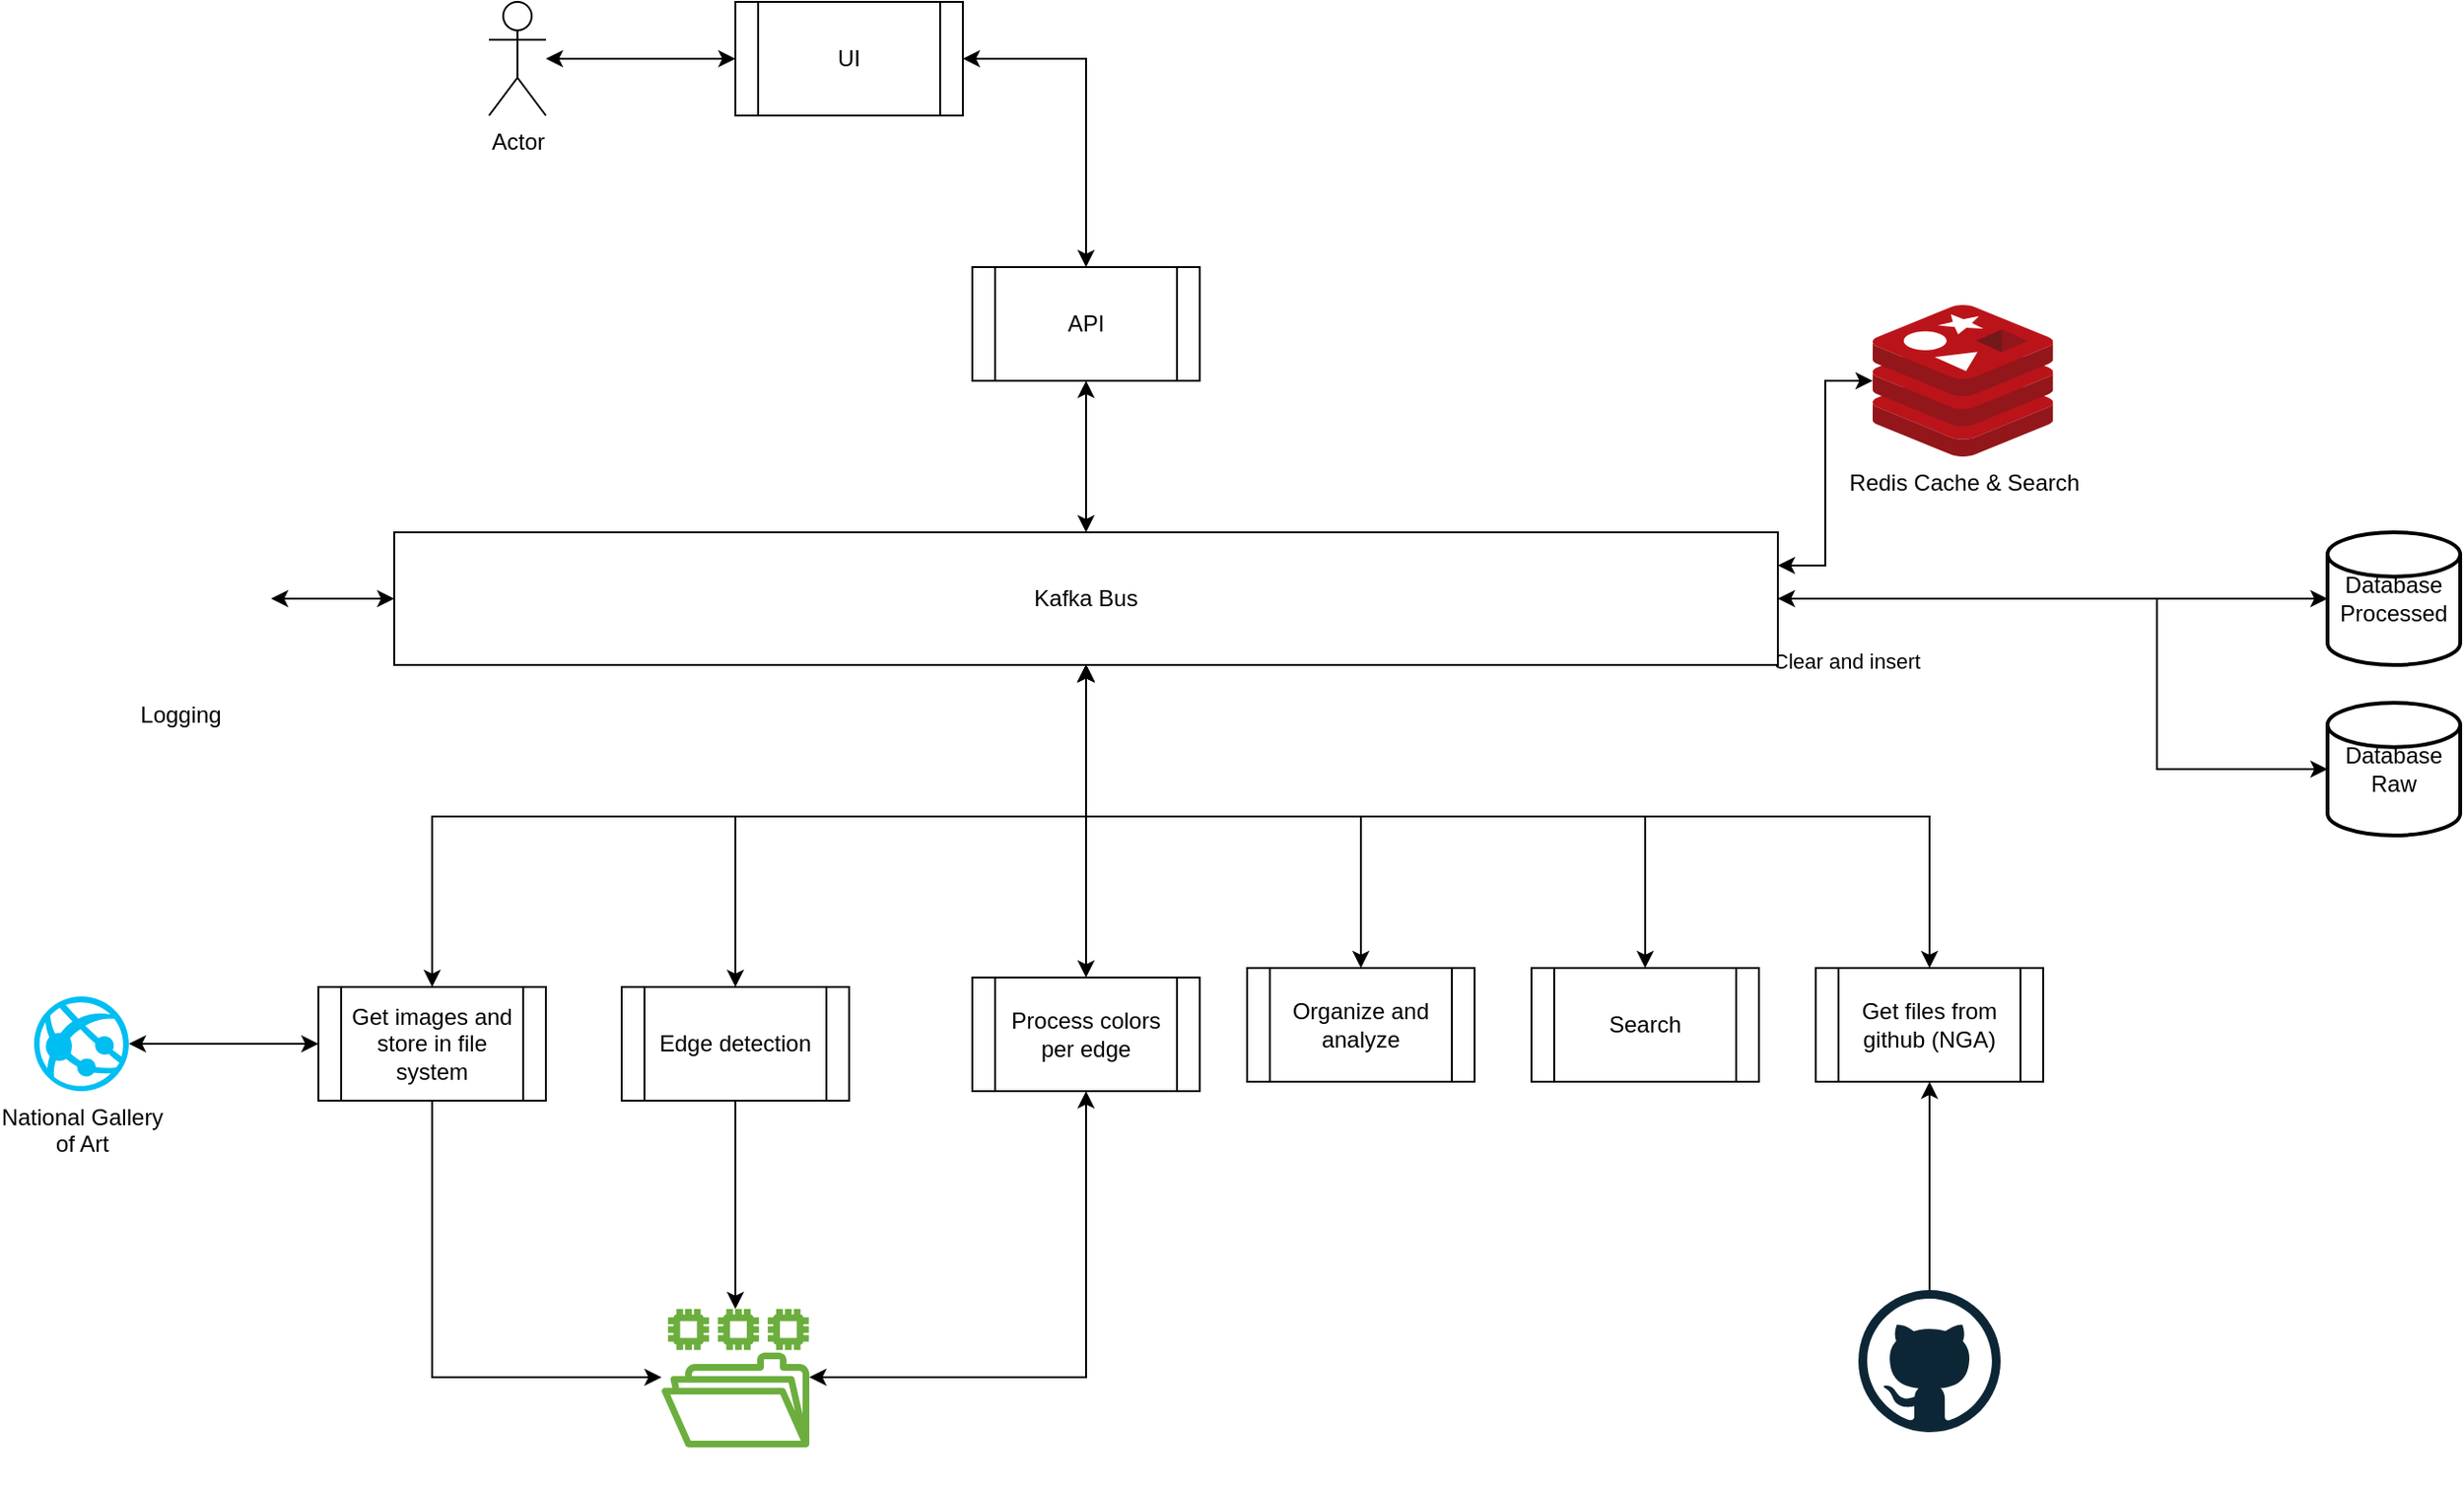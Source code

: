 <mxfile version="15.2.7" type="device"><diagram id="ZOQizk8A01KSsJtLAH6b" name="Architecture"><mxGraphModel dx="2401" dy="1380" grid="1" gridSize="10" guides="1" tooltips="1" connect="1" arrows="1" fold="1" page="1" pageScale="1" pageWidth="850" pageHeight="1100" math="0" shadow="0"><root><mxCell id="0"/><mxCell id="1" parent="0"/><mxCell id="HBMZVi5Wcl1smKjIRGM6-10" style="edgeStyle=orthogonalEdgeStyle;rounded=0;orthogonalLoop=1;jettySize=auto;html=1;exitX=1;exitY=0.5;exitDx=0;exitDy=0;entryX=0;entryY=0.5;entryDx=0;entryDy=0;entryPerimeter=0;startArrow=none;startFill=0;" parent="1" source="HBMZVi5Wcl1smKjIRGM6-26" target="HBMZVi5Wcl1smKjIRGM6-9" edge="1"><mxGeometry relative="1" as="geometry"><Array as="points"><mxPoint x="1020" y="325"/><mxPoint x="1020" y="415"/></Array></mxGeometry></mxCell><mxCell id="HBMZVi5Wcl1smKjIRGM6-40" value="Clear and insert" style="edgeLabel;html=1;align=center;verticalAlign=middle;resizable=0;points=[];" parent="HBMZVi5Wcl1smKjIRGM6-10" vertex="1" connectable="0"><mxGeometry x="-0.814" relative="1" as="geometry"><mxPoint y="33" as="offset"/></mxGeometry></mxCell><mxCell id="fwUZ1HxrBO0fcuM-FG7x-1" style="edgeStyle=orthogonalEdgeStyle;rounded=0;jumpStyle=arc;orthogonalLoop=1;jettySize=auto;html=1;entryX=0.5;entryY=1;entryDx=0;entryDy=0;startArrow=classic;startFill=1;" parent="1" source="HBMZVi5Wcl1smKjIRGM6-1" target="HBMZVi5Wcl1smKjIRGM6-26" edge="1"><mxGeometry relative="1" as="geometry"><Array as="points"><mxPoint x="900" y="440"/><mxPoint x="455" y="440"/></Array></mxGeometry></mxCell><mxCell id="HBMZVi5Wcl1smKjIRGM6-1" value="Get files from github (NGA)" style="shape=process;whiteSpace=wrap;html=1;backgroundOutline=1;" parent="1" vertex="1"><mxGeometry x="840" y="520" width="120" height="60" as="geometry"/></mxCell><mxCell id="HBMZVi5Wcl1smKjIRGM6-15" style="edgeStyle=orthogonalEdgeStyle;rounded=0;orthogonalLoop=1;jettySize=auto;html=1;entryX=0.5;entryY=0;entryDx=0;entryDy=0;startArrow=classic;startFill=1;exitX=0.5;exitY=1;exitDx=0;exitDy=0;" parent="1" target="HBMZVi5Wcl1smKjIRGM6-14" edge="1" source="HBMZVi5Wcl1smKjIRGM6-26"><mxGeometry relative="1" as="geometry"><mxPoint x="110" y="360" as="sourcePoint"/><Array as="points"><mxPoint x="455" y="440"/><mxPoint x="110" y="440"/></Array></mxGeometry></mxCell><mxCell id="HBMZVi5Wcl1smKjIRGM6-7" style="edgeStyle=orthogonalEdgeStyle;rounded=0;orthogonalLoop=1;jettySize=auto;html=1;startArrow=none;startFill=0;" parent="1" source="HBMZVi5Wcl1smKjIRGM6-6" target="HBMZVi5Wcl1smKjIRGM6-1" edge="1"><mxGeometry relative="1" as="geometry"/></mxCell><mxCell id="HBMZVi5Wcl1smKjIRGM6-6" value="" style="dashed=0;outlineConnect=0;html=1;align=center;labelPosition=center;verticalLabelPosition=bottom;verticalAlign=top;shape=mxgraph.weblogos.github" parent="1" vertex="1"><mxGeometry x="862.5" y="690" width="75" height="75" as="geometry"/></mxCell><mxCell id="7AgaIfi3b7PFPYDiTTvv-13" style="edgeStyle=orthogonalEdgeStyle;rounded=0;orthogonalLoop=1;jettySize=auto;html=1;entryX=1;entryY=0.25;entryDx=0;entryDy=0;startArrow=classic;startFill=1;" parent="1" source="HBMZVi5Wcl1smKjIRGM6-8" target="HBMZVi5Wcl1smKjIRGM6-26" edge="1"><mxGeometry relative="1" as="geometry"><mxPoint x="840" y="220" as="sourcePoint"/></mxGeometry></mxCell><mxCell id="HBMZVi5Wcl1smKjIRGM6-8" value="Redis Cache &amp;amp; Search" style="sketch=0;aspect=fixed;html=1;points=[];align=center;image;fontSize=12;image=img/lib/mscae/Cache_Redis_Product.svg;" parent="1" vertex="1"><mxGeometry x="870" y="170" width="95.24" height="80" as="geometry"/></mxCell><mxCell id="HBMZVi5Wcl1smKjIRGM6-9" value="Database&lt;br&gt;Raw" style="strokeWidth=2;html=1;shape=mxgraph.flowchart.database;whiteSpace=wrap;" parent="1" vertex="1"><mxGeometry x="1110" y="380" width="70" height="70" as="geometry"/></mxCell><mxCell id="HBMZVi5Wcl1smKjIRGM6-50" style="edgeStyle=orthogonalEdgeStyle;rounded=0;orthogonalLoop=1;jettySize=auto;html=1;entryX=1;entryY=0.5;entryDx=0;entryDy=0;entryPerimeter=0;startArrow=classic;startFill=1;" parent="1" source="HBMZVi5Wcl1smKjIRGM6-14" target="HBMZVi5Wcl1smKjIRGM6-49" edge="1"><mxGeometry relative="1" as="geometry"/></mxCell><mxCell id="fwUZ1HxrBO0fcuM-FG7x-2" style="edgeStyle=orthogonalEdgeStyle;rounded=0;jumpStyle=arc;orthogonalLoop=1;jettySize=auto;html=1;" parent="1" source="HBMZVi5Wcl1smKjIRGM6-14" target="HBMZVi5Wcl1smKjIRGM6-51" edge="1"><mxGeometry relative="1" as="geometry"><Array as="points"><mxPoint x="110" y="736"/></Array></mxGeometry></mxCell><mxCell id="HBMZVi5Wcl1smKjIRGM6-14" value="Get images and store in file system" style="shape=process;whiteSpace=wrap;html=1;backgroundOutline=1;" parent="1" vertex="1"><mxGeometry x="50" y="530" width="120" height="60" as="geometry"/></mxCell><mxCell id="HBMZVi5Wcl1smKjIRGM6-21" style="edgeStyle=orthogonalEdgeStyle;rounded=0;orthogonalLoop=1;jettySize=auto;html=1;exitX=0.5;exitY=0;exitDx=0;exitDy=0;startArrow=classic;startFill=1;entryX=0.5;entryY=1;entryDx=0;entryDy=0;" parent="1" source="HBMZVi5Wcl1smKjIRGM6-19" target="HBMZVi5Wcl1smKjIRGM6-26" edge="1"><mxGeometry relative="1" as="geometry"><mxPoint x="322.034" y="460" as="targetPoint"/><Array as="points"><mxPoint x="270" y="440"/><mxPoint x="455" y="440"/></Array></mxGeometry></mxCell><mxCell id="7AgaIfi3b7PFPYDiTTvv-1" style="edgeStyle=orthogonalEdgeStyle;rounded=0;orthogonalLoop=1;jettySize=auto;html=1;" parent="1" source="HBMZVi5Wcl1smKjIRGM6-19" target="HBMZVi5Wcl1smKjIRGM6-51" edge="1"><mxGeometry relative="1" as="geometry"/></mxCell><mxCell id="HBMZVi5Wcl1smKjIRGM6-19" value="Edge detection" style="shape=process;whiteSpace=wrap;html=1;backgroundOutline=1;" parent="1" vertex="1"><mxGeometry x="210" y="530" width="120" height="60" as="geometry"/></mxCell><mxCell id="HBMZVi5Wcl1smKjIRGM6-30" style="edgeStyle=orthogonalEdgeStyle;rounded=0;orthogonalLoop=1;jettySize=auto;html=1;startArrow=classic;startFill=1;" parent="1" source="HBMZVi5Wcl1smKjIRGM6-22" edge="1"><mxGeometry relative="1" as="geometry"><mxPoint x="455" y="360" as="targetPoint"/></mxGeometry></mxCell><mxCell id="7AgaIfi3b7PFPYDiTTvv-2" style="edgeStyle=orthogonalEdgeStyle;rounded=0;orthogonalLoop=1;jettySize=auto;html=1;startArrow=classic;startFill=1;exitX=0.5;exitY=1;exitDx=0;exitDy=0;" parent="1" source="HBMZVi5Wcl1smKjIRGM6-22" target="HBMZVi5Wcl1smKjIRGM6-51" edge="1"><mxGeometry relative="1" as="geometry"><Array as="points"><mxPoint x="455" y="736"/></Array></mxGeometry></mxCell><mxCell id="HBMZVi5Wcl1smKjIRGM6-22" value="Process colors per edge" style="shape=process;whiteSpace=wrap;html=1;backgroundOutline=1;" parent="1" vertex="1"><mxGeometry x="395" y="525" width="120" height="60" as="geometry"/></mxCell><mxCell id="HBMZVi5Wcl1smKjIRGM6-27" value="" style="group" parent="1" vertex="1" connectable="0"><mxGeometry x="90" y="290" width="730" height="70" as="geometry"/></mxCell><mxCell id="HBMZVi5Wcl1smKjIRGM6-26" value="Kafka Bus" style="rounded=0;whiteSpace=wrap;html=1;" parent="HBMZVi5Wcl1smKjIRGM6-27" vertex="1"><mxGeometry width="730" height="70" as="geometry"/></mxCell><mxCell id="HBMZVi5Wcl1smKjIRGM6-5" value="" style="shape=image;verticalLabelPosition=bottom;labelBackgroundColor=#ffffff;verticalAlign=top;aspect=fixed;imageAspect=0;image=https://upload.wikimedia.org/wikipedia/commons/thumb/0/05/Apache_kafka.svg/154px-Apache_kafka.svg.png;" parent="HBMZVi5Wcl1smKjIRGM6-27" vertex="1"><mxGeometry x="15.208" y="10" width="34.72" height="56.36" as="geometry"/></mxCell><mxCell id="HBMZVi5Wcl1smKjIRGM6-39" style="edgeStyle=orthogonalEdgeStyle;rounded=0;orthogonalLoop=1;jettySize=auto;html=1;entryX=0;entryY=0.5;entryDx=0;entryDy=0;startArrow=classic;startFill=1;" parent="1" source="HBMZVi5Wcl1smKjIRGM6-38" target="HBMZVi5Wcl1smKjIRGM6-26" edge="1"><mxGeometry relative="1" as="geometry"/></mxCell><mxCell id="HBMZVi5Wcl1smKjIRGM6-38" value="Logging" style="shape=image;verticalLabelPosition=bottom;labelBackgroundColor=none;verticalAlign=top;aspect=fixed;imageAspect=0;image=https://cdn.worldvectorlogo.com/logos/elastic-stack.svg;imageBackground=none;" parent="1" vertex="1"><mxGeometry x="-70" y="277.5" width="95" height="95" as="geometry"/></mxCell><mxCell id="HBMZVi5Wcl1smKjIRGM6-42" style="edgeStyle=orthogonalEdgeStyle;rounded=0;orthogonalLoop=1;jettySize=auto;html=1;entryX=0.5;entryY=0;entryDx=0;entryDy=0;startArrow=classic;startFill=1;" parent="1" source="HBMZVi5Wcl1smKjIRGM6-41" target="HBMZVi5Wcl1smKjIRGM6-26" edge="1"><mxGeometry relative="1" as="geometry"/></mxCell><mxCell id="HBMZVi5Wcl1smKjIRGM6-41" value="API" style="shape=process;whiteSpace=wrap;html=1;backgroundOutline=1;" parent="1" vertex="1"><mxGeometry x="395" y="150" width="120" height="60" as="geometry"/></mxCell><mxCell id="HBMZVi5Wcl1smKjIRGM6-46" style="edgeStyle=orthogonalEdgeStyle;rounded=0;orthogonalLoop=1;jettySize=auto;html=1;entryX=0.5;entryY=0;entryDx=0;entryDy=0;startArrow=classic;startFill=1;" parent="1" source="HBMZVi5Wcl1smKjIRGM6-43" target="HBMZVi5Wcl1smKjIRGM6-41" edge="1"><mxGeometry relative="1" as="geometry"/></mxCell><mxCell id="HBMZVi5Wcl1smKjIRGM6-43" value="UI" style="shape=process;whiteSpace=wrap;html=1;backgroundOutline=1;" parent="1" vertex="1"><mxGeometry x="270" y="10" width="120" height="60" as="geometry"/></mxCell><mxCell id="HBMZVi5Wcl1smKjIRGM6-48" style="edgeStyle=orthogonalEdgeStyle;rounded=0;orthogonalLoop=1;jettySize=auto;html=1;entryX=0;entryY=0.5;entryDx=0;entryDy=0;startArrow=classic;startFill=1;" parent="1" source="HBMZVi5Wcl1smKjIRGM6-47" target="HBMZVi5Wcl1smKjIRGM6-43" edge="1"><mxGeometry relative="1" as="geometry"/></mxCell><mxCell id="HBMZVi5Wcl1smKjIRGM6-47" value="Actor" style="shape=umlActor;verticalLabelPosition=bottom;verticalAlign=top;html=1;outlineConnect=0;" parent="1" vertex="1"><mxGeometry x="140" y="10" width="30" height="60" as="geometry"/></mxCell><mxCell id="HBMZVi5Wcl1smKjIRGM6-49" value="National Gallery &lt;br&gt;of Art" style="verticalLabelPosition=bottom;html=1;verticalAlign=top;align=center;strokeColor=none;fillColor=#00BEF2;shape=mxgraph.azure.azure_website;pointerEvents=1;" parent="1" vertex="1"><mxGeometry x="-100" y="535" width="50" height="50" as="geometry"/></mxCell><mxCell id="HBMZVi5Wcl1smKjIRGM6-51" value="&lt;font color=&quot;#ffffff&quot;&gt;Local File system&lt;/font&gt;" style="sketch=0;outlineConnect=0;fontColor=#232F3E;gradientColor=none;fillColor=#6CAE3E;strokeColor=none;dashed=0;verticalLabelPosition=bottom;verticalAlign=top;align=center;html=1;fontSize=12;fontStyle=0;aspect=fixed;pointerEvents=1;shape=mxgraph.aws4.file_system;" parent="1" vertex="1"><mxGeometry x="231" y="700" width="78" height="73" as="geometry"/></mxCell><mxCell id="7AgaIfi3b7PFPYDiTTvv-14" style="edgeStyle=orthogonalEdgeStyle;rounded=0;orthogonalLoop=1;jettySize=auto;html=1;entryX=0.5;entryY=1;entryDx=0;entryDy=0;startArrow=classic;startFill=1;" parent="1" source="HBMZVi5Wcl1smKjIRGM6-53" target="HBMZVi5Wcl1smKjIRGM6-26" edge="1"><mxGeometry relative="1" as="geometry"/></mxCell><mxCell id="HBMZVi5Wcl1smKjIRGM6-53" value="Search" style="shape=process;whiteSpace=wrap;html=1;backgroundOutline=1;" parent="1" vertex="1"><mxGeometry x="690" y="520" width="120" height="60" as="geometry"/></mxCell><mxCell id="7AgaIfi3b7PFPYDiTTvv-5" style="edgeStyle=orthogonalEdgeStyle;rounded=0;orthogonalLoop=1;jettySize=auto;html=1;startArrow=classic;startFill=1;exitX=0;exitY=0.5;exitDx=0;exitDy=0;exitPerimeter=0;entryX=1;entryY=0.5;entryDx=0;entryDy=0;" parent="1" source="7AgaIfi3b7PFPYDiTTvv-4" target="HBMZVi5Wcl1smKjIRGM6-26" edge="1"><mxGeometry relative="1" as="geometry"><Array as="points"><mxPoint x="1100" y="325"/></Array><mxPoint x="890" y="430" as="targetPoint"/></mxGeometry></mxCell><mxCell id="7AgaIfi3b7PFPYDiTTvv-4" value="Database&lt;br&gt;Processed" style="strokeWidth=2;html=1;shape=mxgraph.flowchart.database;whiteSpace=wrap;labelBackgroundColor=none;" parent="1" vertex="1"><mxGeometry x="1110" y="290" width="70" height="70" as="geometry"/></mxCell><mxCell id="7AgaIfi3b7PFPYDiTTvv-11" style="edgeStyle=orthogonalEdgeStyle;rounded=0;orthogonalLoop=1;jettySize=auto;html=1;startArrow=classic;startFill=1;entryX=0.5;entryY=1;entryDx=0;entryDy=0;" parent="1" source="7AgaIfi3b7PFPYDiTTvv-8" target="HBMZVi5Wcl1smKjIRGM6-26" edge="1"><mxGeometry relative="1" as="geometry"><mxPoint x="630" y="360" as="targetPoint"/></mxGeometry></mxCell><mxCell id="7AgaIfi3b7PFPYDiTTvv-8" value="Organize and analyze" style="shape=process;whiteSpace=wrap;html=1;backgroundOutline=1;labelBackgroundColor=none;" parent="1" vertex="1"><mxGeometry x="540" y="520" width="120" height="60" as="geometry"/></mxCell></root></mxGraphModel></diagram></mxfile>